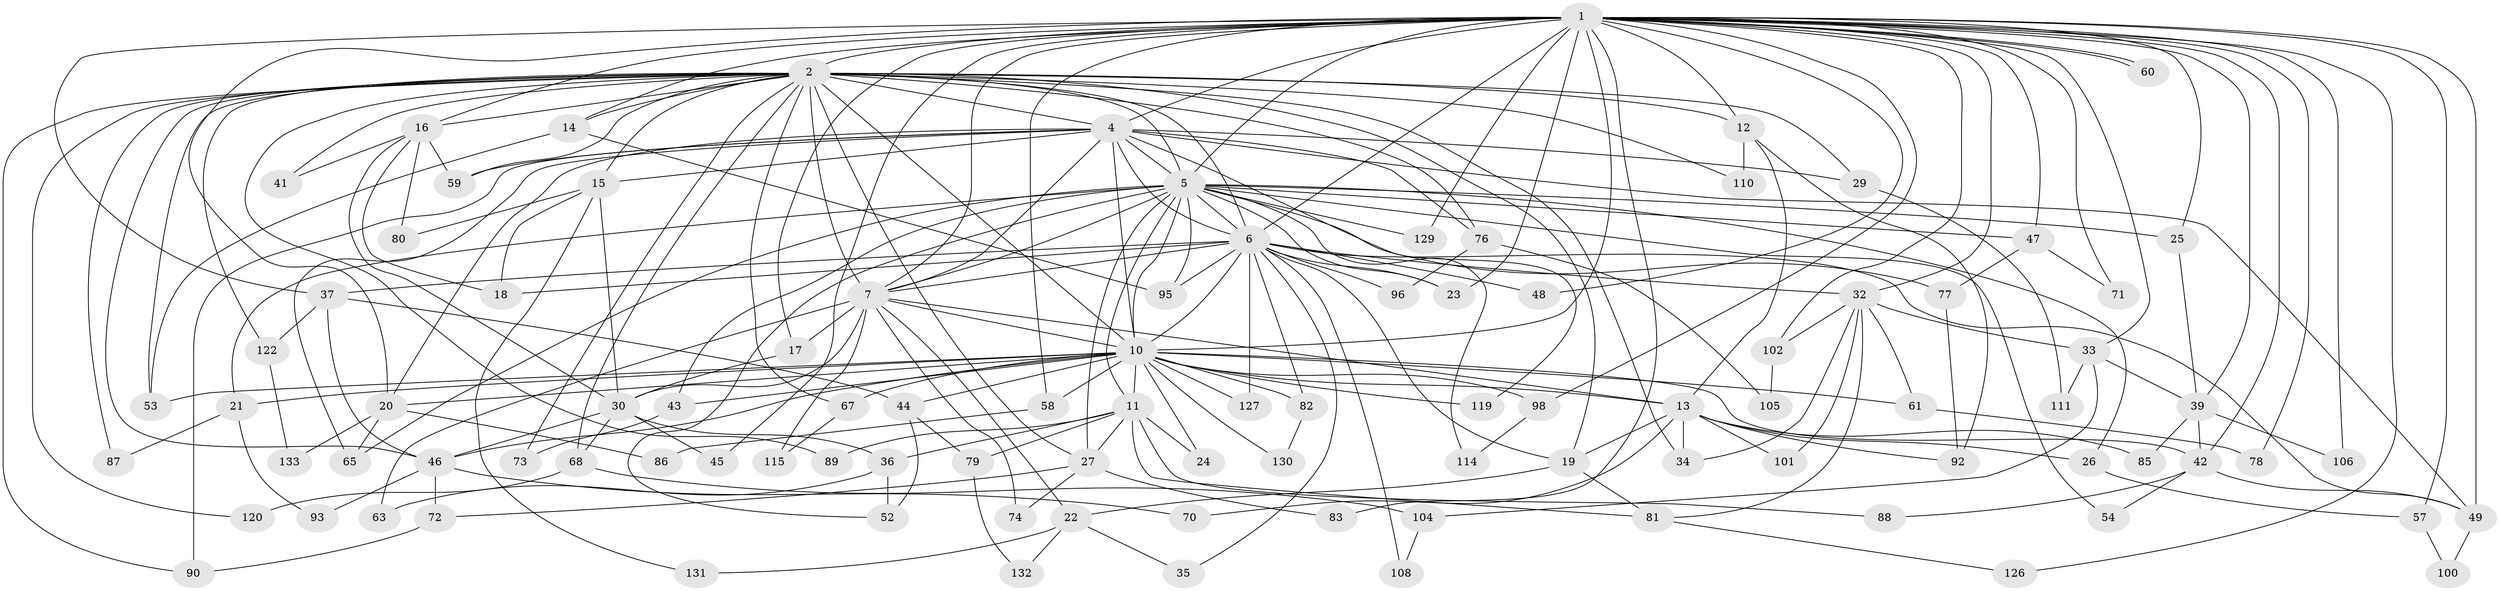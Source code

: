 // Generated by graph-tools (version 1.1) at 2025/23/03/03/25 07:23:40]
// undirected, 99 vertices, 228 edges
graph export_dot {
graph [start="1"]
  node [color=gray90,style=filled];
  1 [super="+3"];
  2 [super="+9"];
  4 [super="+107"];
  5 [super="+8"];
  6 [super="+38"];
  7 [super="+91"];
  10 [super="+103"];
  11 [super="+62"];
  12 [super="+124"];
  13 [super="+64"];
  14 [super="+97"];
  15;
  16 [super="+28"];
  17 [super="+40"];
  18 [super="+117"];
  19 [super="+121"];
  20 [super="+55"];
  21;
  22;
  23 [super="+118"];
  24;
  25;
  26 [super="+113"];
  27;
  29;
  30 [super="+31"];
  32 [super="+56"];
  33 [super="+84"];
  34;
  35;
  36 [super="+50"];
  37 [super="+109"];
  39 [super="+69"];
  41;
  42 [super="+116"];
  43;
  44 [super="+123"];
  45;
  46 [super="+128"];
  47 [super="+94"];
  48;
  49 [super="+51"];
  52;
  53;
  54;
  57;
  58;
  59 [super="+75"];
  60;
  61;
  63;
  65 [super="+66"];
  67;
  68;
  70;
  71;
  72;
  73;
  74;
  76;
  77;
  78;
  79;
  80;
  81 [super="+112"];
  82;
  83;
  85;
  86;
  87;
  88;
  89;
  90 [super="+99"];
  92;
  93;
  95 [super="+125"];
  96;
  98;
  100;
  101;
  102;
  104;
  105;
  106;
  108;
  110;
  111;
  114;
  115;
  119;
  120;
  122;
  126;
  127;
  129;
  130;
  131;
  132;
  133;
  1 -- 2 [weight=4];
  1 -- 4 [weight=2];
  1 -- 5 [weight=4];
  1 -- 6 [weight=2];
  1 -- 7 [weight=2];
  1 -- 10 [weight=3];
  1 -- 12;
  1 -- 14;
  1 -- 16;
  1 -- 17;
  1 -- 25;
  1 -- 47 [weight=2];
  1 -- 57;
  1 -- 58;
  1 -- 60;
  1 -- 60;
  1 -- 83;
  1 -- 102;
  1 -- 106;
  1 -- 126;
  1 -- 129;
  1 -- 71;
  1 -- 78;
  1 -- 20;
  1 -- 23;
  1 -- 32 [weight=2];
  1 -- 33;
  1 -- 98;
  1 -- 37;
  1 -- 39 [weight=2];
  1 -- 45;
  1 -- 48;
  1 -- 49;
  1 -- 42;
  2 -- 4 [weight=2];
  2 -- 5 [weight=4];
  2 -- 6 [weight=2];
  2 -- 7 [weight=2];
  2 -- 10 [weight=2];
  2 -- 12;
  2 -- 14;
  2 -- 34;
  2 -- 46;
  2 -- 53;
  2 -- 59;
  2 -- 68;
  2 -- 87;
  2 -- 90;
  2 -- 110;
  2 -- 122;
  2 -- 67;
  2 -- 73;
  2 -- 76;
  2 -- 15;
  2 -- 16 [weight=2];
  2 -- 19;
  2 -- 89;
  2 -- 27;
  2 -- 29;
  2 -- 41;
  2 -- 120;
  4 -- 5 [weight=2];
  4 -- 6;
  4 -- 7;
  4 -- 10;
  4 -- 15;
  4 -- 29;
  4 -- 59;
  4 -- 76;
  4 -- 119;
  4 -- 90;
  4 -- 20;
  4 -- 65;
  4 -- 49;
  5 -- 6 [weight=2];
  5 -- 7 [weight=2];
  5 -- 10 [weight=2];
  5 -- 11;
  5 -- 21;
  5 -- 25;
  5 -- 43;
  5 -- 52;
  5 -- 54;
  5 -- 65;
  5 -- 77;
  5 -- 114;
  5 -- 129;
  5 -- 26 [weight=2];
  5 -- 27;
  5 -- 95;
  5 -- 47;
  5 -- 23;
  6 -- 7;
  6 -- 10;
  6 -- 18;
  6 -- 23;
  6 -- 32;
  6 -- 35;
  6 -- 37;
  6 -- 48;
  6 -- 49;
  6 -- 82;
  6 -- 96;
  6 -- 19;
  6 -- 108;
  6 -- 95;
  6 -- 127;
  7 -- 10;
  7 -- 17;
  7 -- 22;
  7 -- 63;
  7 -- 74;
  7 -- 115;
  7 -- 30;
  7 -- 13;
  10 -- 11;
  10 -- 13;
  10 -- 20;
  10 -- 21;
  10 -- 24;
  10 -- 42;
  10 -- 43;
  10 -- 44;
  10 -- 46;
  10 -- 53;
  10 -- 58;
  10 -- 61;
  10 -- 67;
  10 -- 82;
  10 -- 98;
  10 -- 119;
  10 -- 127;
  10 -- 130;
  11 -- 24;
  11 -- 36;
  11 -- 79;
  11 -- 81;
  11 -- 88;
  11 -- 89;
  11 -- 27;
  12 -- 13;
  12 -- 110;
  12 -- 92;
  13 -- 26;
  13 -- 70;
  13 -- 85;
  13 -- 92;
  13 -- 101;
  13 -- 34;
  13 -- 19;
  14 -- 95;
  14 -- 53;
  15 -- 30;
  15 -- 80;
  15 -- 131;
  15 -- 18;
  16 -- 18;
  16 -- 30;
  16 -- 41;
  16 -- 80;
  16 -- 59;
  17 -- 30;
  19 -- 22;
  19 -- 81;
  20 -- 65;
  20 -- 86;
  20 -- 133;
  21 -- 87;
  21 -- 93;
  22 -- 35;
  22 -- 131;
  22 -- 132;
  25 -- 39;
  26 -- 57;
  27 -- 72;
  27 -- 74;
  27 -- 83;
  29 -- 111;
  30 -- 36 [weight=2];
  30 -- 46;
  30 -- 68;
  30 -- 45;
  32 -- 33;
  32 -- 34;
  32 -- 61;
  32 -- 101;
  32 -- 102;
  32 -- 81;
  33 -- 104;
  33 -- 111;
  33 -- 39;
  36 -- 52;
  36 -- 63;
  37 -- 44;
  37 -- 122;
  37 -- 46;
  39 -- 42;
  39 -- 106;
  39 -- 85;
  42 -- 54;
  42 -- 88;
  42 -- 49;
  43 -- 73;
  44 -- 79;
  44 -- 52;
  46 -- 70;
  46 -- 72;
  46 -- 93;
  47 -- 71;
  47 -- 77;
  49 -- 100;
  57 -- 100;
  58 -- 86;
  61 -- 78;
  67 -- 115;
  68 -- 104;
  68 -- 120;
  72 -- 90;
  76 -- 96;
  76 -- 105;
  77 -- 92;
  79 -- 132;
  81 -- 126;
  82 -- 130;
  98 -- 114;
  102 -- 105;
  104 -- 108;
  122 -- 133;
}
